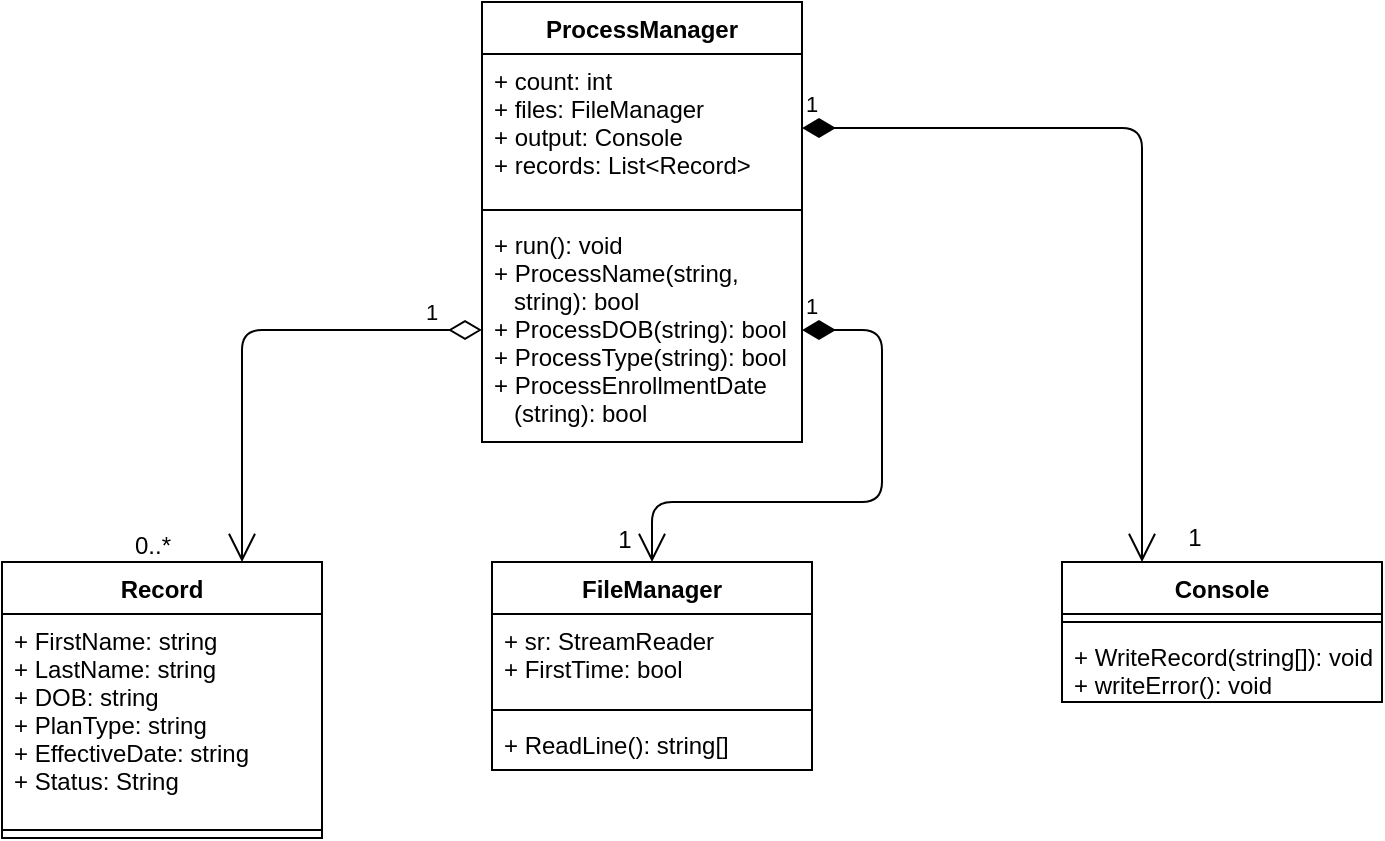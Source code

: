 <mxfile version="12.8.8" type="device"><diagram id="FYl7hfwOyTHB-MPhQHjA" name="Page-1"><mxGraphModel dx="1038" dy="580" grid="1" gridSize="10" guides="1" tooltips="1" connect="1" arrows="1" fold="1" page="1" pageScale="1" pageWidth="850" pageHeight="1100" math="0" shadow="0"><root><mxCell id="0"/><mxCell id="1" parent="0"/><mxCell id="oZ3bb2DGkR8uY_PdLGbP-1" value="ProcessManager" style="swimlane;fontStyle=1;align=center;verticalAlign=top;childLayout=stackLayout;horizontal=1;startSize=26;horizontalStack=0;resizeParent=1;resizeParentMax=0;resizeLast=0;collapsible=1;marginBottom=0;" vertex="1" parent="1"><mxGeometry x="340" y="30" width="160" height="220" as="geometry"/></mxCell><mxCell id="oZ3bb2DGkR8uY_PdLGbP-2" value="+ count: int&#10;+ files: FileManager&#10;+ output: Console&#10;+ records: List&lt;Record&gt;" style="text;strokeColor=none;fillColor=none;align=left;verticalAlign=top;spacingLeft=4;spacingRight=4;overflow=hidden;rotatable=0;points=[[0,0.5],[1,0.5]];portConstraint=eastwest;" vertex="1" parent="oZ3bb2DGkR8uY_PdLGbP-1"><mxGeometry y="26" width="160" height="74" as="geometry"/></mxCell><mxCell id="oZ3bb2DGkR8uY_PdLGbP-3" value="" style="line;strokeWidth=1;fillColor=none;align=left;verticalAlign=middle;spacingTop=-1;spacingLeft=3;spacingRight=3;rotatable=0;labelPosition=right;points=[];portConstraint=eastwest;" vertex="1" parent="oZ3bb2DGkR8uY_PdLGbP-1"><mxGeometry y="100" width="160" height="8" as="geometry"/></mxCell><mxCell id="oZ3bb2DGkR8uY_PdLGbP-4" value="+ run(): void&#10;+ ProcessName(string, &#10;   string): bool&#10;+ ProcessDOB(string): bool&#10;+ ProcessType(string): bool&#10;+ ProcessEnrollmentDate&#10;   (string): bool" style="text;strokeColor=none;fillColor=none;align=left;verticalAlign=top;spacingLeft=4;spacingRight=4;overflow=hidden;rotatable=0;points=[[0,0.5],[1,0.5]];portConstraint=eastwest;" vertex="1" parent="oZ3bb2DGkR8uY_PdLGbP-1"><mxGeometry y="108" width="160" height="112" as="geometry"/></mxCell><mxCell id="oZ3bb2DGkR8uY_PdLGbP-5" value="Record" style="swimlane;fontStyle=1;align=center;verticalAlign=top;childLayout=stackLayout;horizontal=1;startSize=26;horizontalStack=0;resizeParent=1;resizeParentMax=0;resizeLast=0;collapsible=1;marginBottom=0;" vertex="1" parent="1"><mxGeometry x="100" y="310" width="160" height="138" as="geometry"/></mxCell><mxCell id="oZ3bb2DGkR8uY_PdLGbP-6" value="+ FirstName: string&#10;+ LastName: string&#10;+ DOB: string&#10;+ PlanType: string&#10;+ EffectiveDate: string&#10;+ Status: String" style="text;strokeColor=none;fillColor=none;align=left;verticalAlign=top;spacingLeft=4;spacingRight=4;overflow=hidden;rotatable=0;points=[[0,0.5],[1,0.5]];portConstraint=eastwest;" vertex="1" parent="oZ3bb2DGkR8uY_PdLGbP-5"><mxGeometry y="26" width="160" height="104" as="geometry"/></mxCell><mxCell id="oZ3bb2DGkR8uY_PdLGbP-7" value="" style="line;strokeWidth=1;fillColor=none;align=left;verticalAlign=middle;spacingTop=-1;spacingLeft=3;spacingRight=3;rotatable=0;labelPosition=right;points=[];portConstraint=eastwest;" vertex="1" parent="oZ3bb2DGkR8uY_PdLGbP-5"><mxGeometry y="130" width="160" height="8" as="geometry"/></mxCell><mxCell id="oZ3bb2DGkR8uY_PdLGbP-9" value="FileManager" style="swimlane;fontStyle=1;align=center;verticalAlign=top;childLayout=stackLayout;horizontal=1;startSize=26;horizontalStack=0;resizeParent=1;resizeParentMax=0;resizeLast=0;collapsible=1;marginBottom=0;" vertex="1" parent="1"><mxGeometry x="345" y="310" width="160" height="104" as="geometry"/></mxCell><mxCell id="oZ3bb2DGkR8uY_PdLGbP-10" value="+ sr: StreamReader&#10;+ FirstTime: bool" style="text;strokeColor=none;fillColor=none;align=left;verticalAlign=top;spacingLeft=4;spacingRight=4;overflow=hidden;rotatable=0;points=[[0,0.5],[1,0.5]];portConstraint=eastwest;" vertex="1" parent="oZ3bb2DGkR8uY_PdLGbP-9"><mxGeometry y="26" width="160" height="44" as="geometry"/></mxCell><mxCell id="oZ3bb2DGkR8uY_PdLGbP-11" value="" style="line;strokeWidth=1;fillColor=none;align=left;verticalAlign=middle;spacingTop=-1;spacingLeft=3;spacingRight=3;rotatable=0;labelPosition=right;points=[];portConstraint=eastwest;" vertex="1" parent="oZ3bb2DGkR8uY_PdLGbP-9"><mxGeometry y="70" width="160" height="8" as="geometry"/></mxCell><mxCell id="oZ3bb2DGkR8uY_PdLGbP-12" value="+ ReadLine(): string[]" style="text;strokeColor=none;fillColor=none;align=left;verticalAlign=top;spacingLeft=4;spacingRight=4;overflow=hidden;rotatable=0;points=[[0,0.5],[1,0.5]];portConstraint=eastwest;" vertex="1" parent="oZ3bb2DGkR8uY_PdLGbP-9"><mxGeometry y="78" width="160" height="26" as="geometry"/></mxCell><mxCell id="oZ3bb2DGkR8uY_PdLGbP-13" value="Console" style="swimlane;fontStyle=1;align=center;verticalAlign=top;childLayout=stackLayout;horizontal=1;startSize=26;horizontalStack=0;resizeParent=1;resizeParentMax=0;resizeLast=0;collapsible=1;marginBottom=0;" vertex="1" parent="1"><mxGeometry x="630" y="310" width="160" height="70" as="geometry"/></mxCell><mxCell id="oZ3bb2DGkR8uY_PdLGbP-15" value="" style="line;strokeWidth=1;fillColor=none;align=left;verticalAlign=middle;spacingTop=-1;spacingLeft=3;spacingRight=3;rotatable=0;labelPosition=right;points=[];portConstraint=eastwest;" vertex="1" parent="oZ3bb2DGkR8uY_PdLGbP-13"><mxGeometry y="26" width="160" height="8" as="geometry"/></mxCell><mxCell id="oZ3bb2DGkR8uY_PdLGbP-16" value="+ WriteRecord(string[]): void&#10;+ writeError(): void" style="text;strokeColor=none;fillColor=none;align=left;verticalAlign=top;spacingLeft=4;spacingRight=4;overflow=hidden;rotatable=0;points=[[0,0.5],[1,0.5]];portConstraint=eastwest;" vertex="1" parent="oZ3bb2DGkR8uY_PdLGbP-13"><mxGeometry y="34" width="160" height="36" as="geometry"/></mxCell><mxCell id="oZ3bb2DGkR8uY_PdLGbP-18" value="0..*" style="text;html=1;align=center;verticalAlign=middle;resizable=0;points=[];autosize=1;" vertex="1" parent="1"><mxGeometry x="160" y="292" width="30" height="20" as="geometry"/></mxCell><mxCell id="oZ3bb2DGkR8uY_PdLGbP-19" value="1" style="endArrow=open;html=1;endSize=12;startArrow=diamondThin;startSize=14;startFill=1;edgeStyle=orthogonalEdgeStyle;align=left;verticalAlign=bottom;entryX=0.5;entryY=0;entryDx=0;entryDy=0;exitX=1;exitY=0.5;exitDx=0;exitDy=0;" edge="1" parent="1" source="oZ3bb2DGkR8uY_PdLGbP-4" target="oZ3bb2DGkR8uY_PdLGbP-9"><mxGeometry x="-1" y="3" relative="1" as="geometry"><mxPoint x="380" y="280" as="sourcePoint"/><mxPoint x="540" y="280" as="targetPoint"/><Array as="points"><mxPoint x="540" y="194"/><mxPoint x="540" y="280"/><mxPoint x="425" y="280"/></Array></mxGeometry></mxCell><mxCell id="oZ3bb2DGkR8uY_PdLGbP-20" value="1" style="endArrow=open;html=1;endSize=12;startArrow=diamondThin;startSize=14;startFill=0;edgeStyle=orthogonalEdgeStyle;align=left;verticalAlign=bottom;entryX=0.75;entryY=0;entryDx=0;entryDy=0;exitX=0;exitY=0.5;exitDx=0;exitDy=0;" edge="1" parent="1" source="oZ3bb2DGkR8uY_PdLGbP-4" target="oZ3bb2DGkR8uY_PdLGbP-5"><mxGeometry x="-0.746" relative="1" as="geometry"><mxPoint x="120" y="210" as="sourcePoint"/><mxPoint x="280" y="210" as="targetPoint"/><mxPoint as="offset"/></mxGeometry></mxCell><mxCell id="oZ3bb2DGkR8uY_PdLGbP-21" value="1" style="text;html=1;align=center;verticalAlign=middle;resizable=0;points=[];autosize=1;" vertex="1" parent="1"><mxGeometry x="401" y="289" width="20" height="20" as="geometry"/></mxCell><mxCell id="oZ3bb2DGkR8uY_PdLGbP-22" value="1" style="endArrow=open;html=1;endSize=12;startArrow=diamondThin;startSize=14;startFill=1;edgeStyle=orthogonalEdgeStyle;align=left;verticalAlign=bottom;exitX=1;exitY=0.5;exitDx=0;exitDy=0;entryX=0.25;entryY=0;entryDx=0;entryDy=0;" edge="1" parent="1" source="oZ3bb2DGkR8uY_PdLGbP-2" target="oZ3bb2DGkR8uY_PdLGbP-13"><mxGeometry x="-1" y="3" relative="1" as="geometry"><mxPoint x="610" y="170" as="sourcePoint"/><mxPoint x="770" y="170" as="targetPoint"/></mxGeometry></mxCell><mxCell id="oZ3bb2DGkR8uY_PdLGbP-23" value="1" style="text;html=1;align=center;verticalAlign=middle;resizable=0;points=[];autosize=1;" vertex="1" parent="1"><mxGeometry x="686" y="288" width="20" height="20" as="geometry"/></mxCell></root></mxGraphModel></diagram></mxfile>